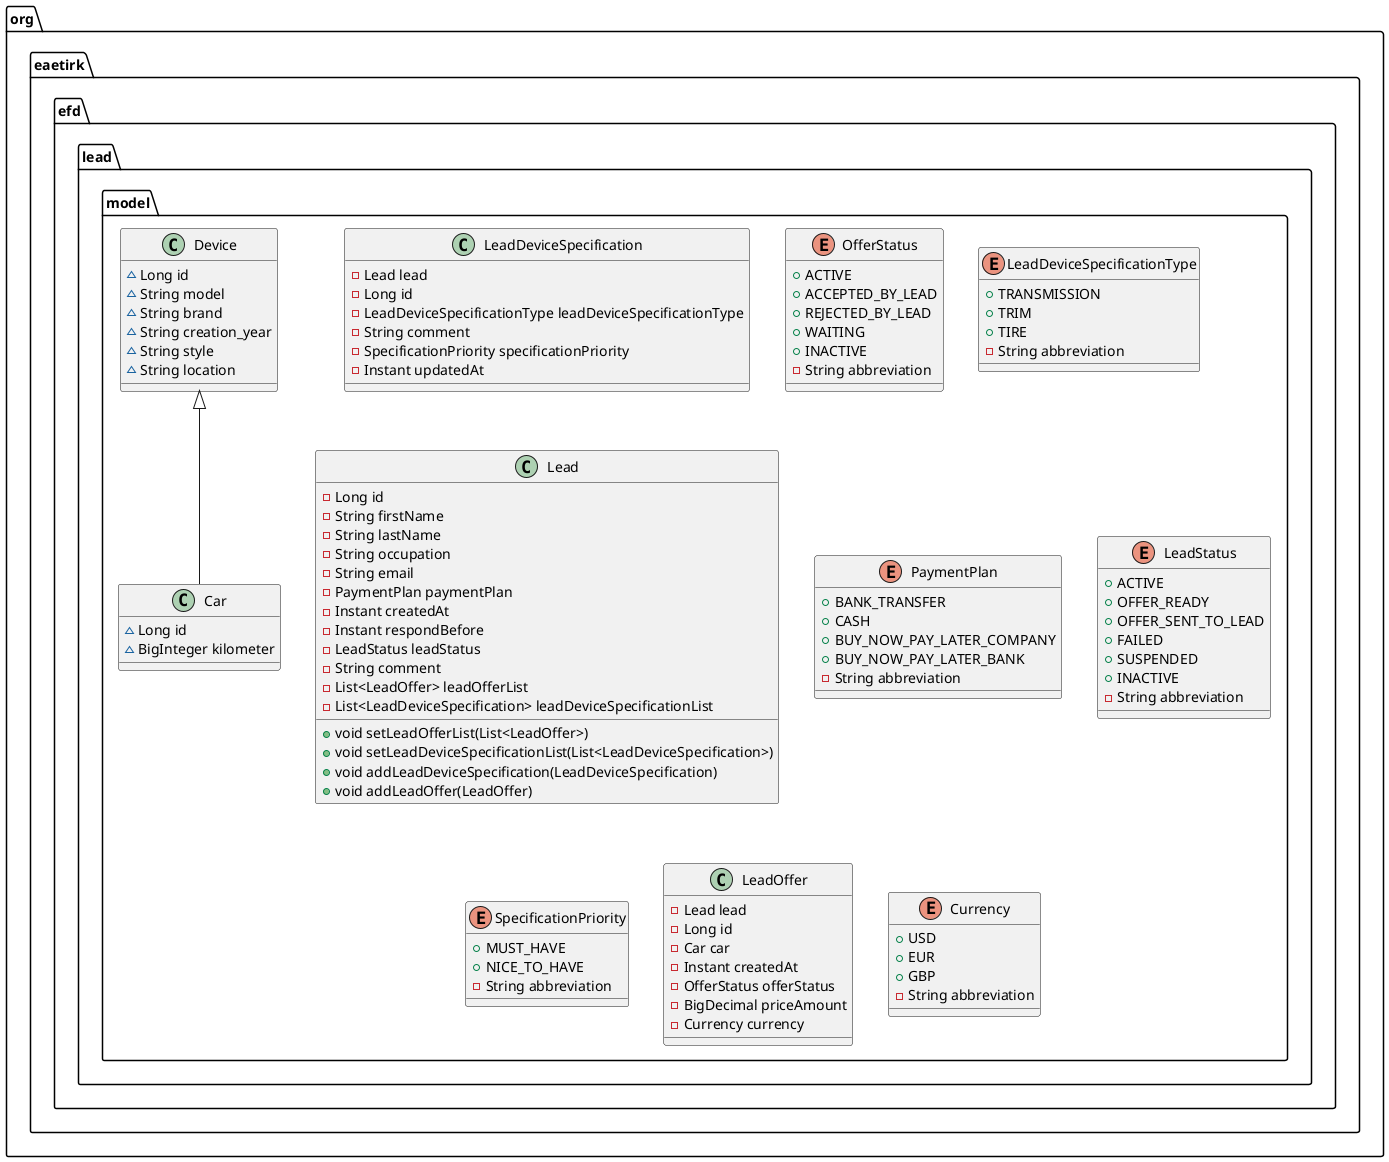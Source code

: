 @startuml
class org.eaetirk.efd.lead.model.LeadDeviceSpecification {
- Lead lead
- Long id
- LeadDeviceSpecificationType leadDeviceSpecificationType
- String comment
- SpecificationPriority specificationPriority
- Instant updatedAt
}

class org.eaetirk.efd.lead.model.Car {
~ Long id
~ BigInteger kilometer
}

enum org.eaetirk.efd.lead.model.OfferStatus {
+  ACTIVE
+  ACCEPTED_BY_LEAD
+  REJECTED_BY_LEAD
+  WAITING
+  INACTIVE
- String abbreviation
}

class org.eaetirk.efd.lead.model.Device {
~ Long id
~ String model
~ String brand
~ String creation_year
~ String style
~ String location
}

enum org.eaetirk.efd.lead.model.LeadDeviceSpecificationType {
+  TRANSMISSION
+  TRIM
+  TIRE
- String abbreviation
}

class org.eaetirk.efd.lead.model.Lead {
- Long id
- String firstName
- String lastName
- String occupation
- String email
- PaymentPlan paymentPlan
- Instant createdAt
- Instant respondBefore
- LeadStatus leadStatus
- String comment
- List<LeadOffer> leadOfferList
- List<LeadDeviceSpecification> leadDeviceSpecificationList
+ void setLeadOfferList(List<LeadOffer>)
+ void setLeadDeviceSpecificationList(List<LeadDeviceSpecification>)
+ void addLeadDeviceSpecification(LeadDeviceSpecification)
+ void addLeadOffer(LeadOffer)
}


enum org.eaetirk.efd.lead.model.PaymentPlan {
+  BANK_TRANSFER
+  CASH
+  BUY_NOW_PAY_LATER_COMPANY
+  BUY_NOW_PAY_LATER_BANK
- String abbreviation
}

enum org.eaetirk.efd.lead.model.LeadStatus {
+  ACTIVE
+  OFFER_READY
+  OFFER_SENT_TO_LEAD
+  FAILED
+  SUSPENDED
+  INACTIVE
- String abbreviation
}

enum org.eaetirk.efd.lead.model.SpecificationPriority {
+  MUST_HAVE
+  NICE_TO_HAVE
- String abbreviation
}

class org.eaetirk.efd.lead.model.LeadOffer {
- Lead lead
- Long id
- Car car
- Instant createdAt
- OfferStatus offerStatus
- BigDecimal priceAmount
- Currency currency
}

enum org.eaetirk.efd.lead.model.Currency {
+  USD
+  EUR
+  GBP
- String abbreviation
}



org.eaetirk.efd.lead.model.Device <|-- org.eaetirk.efd.lead.model.Car
@enduml